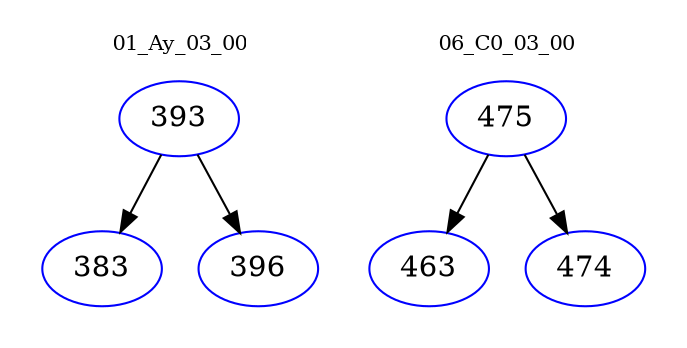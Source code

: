 digraph{
subgraph cluster_0 {
color = white
label = "01_Ay_03_00";
fontsize=10;
T0_393 [label="393", color="blue"]
T0_393 -> T0_383 [color="black"]
T0_383 [label="383", color="blue"]
T0_393 -> T0_396 [color="black"]
T0_396 [label="396", color="blue"]
}
subgraph cluster_1 {
color = white
label = "06_C0_03_00";
fontsize=10;
T1_475 [label="475", color="blue"]
T1_475 -> T1_463 [color="black"]
T1_463 [label="463", color="blue"]
T1_475 -> T1_474 [color="black"]
T1_474 [label="474", color="blue"]
}
}
